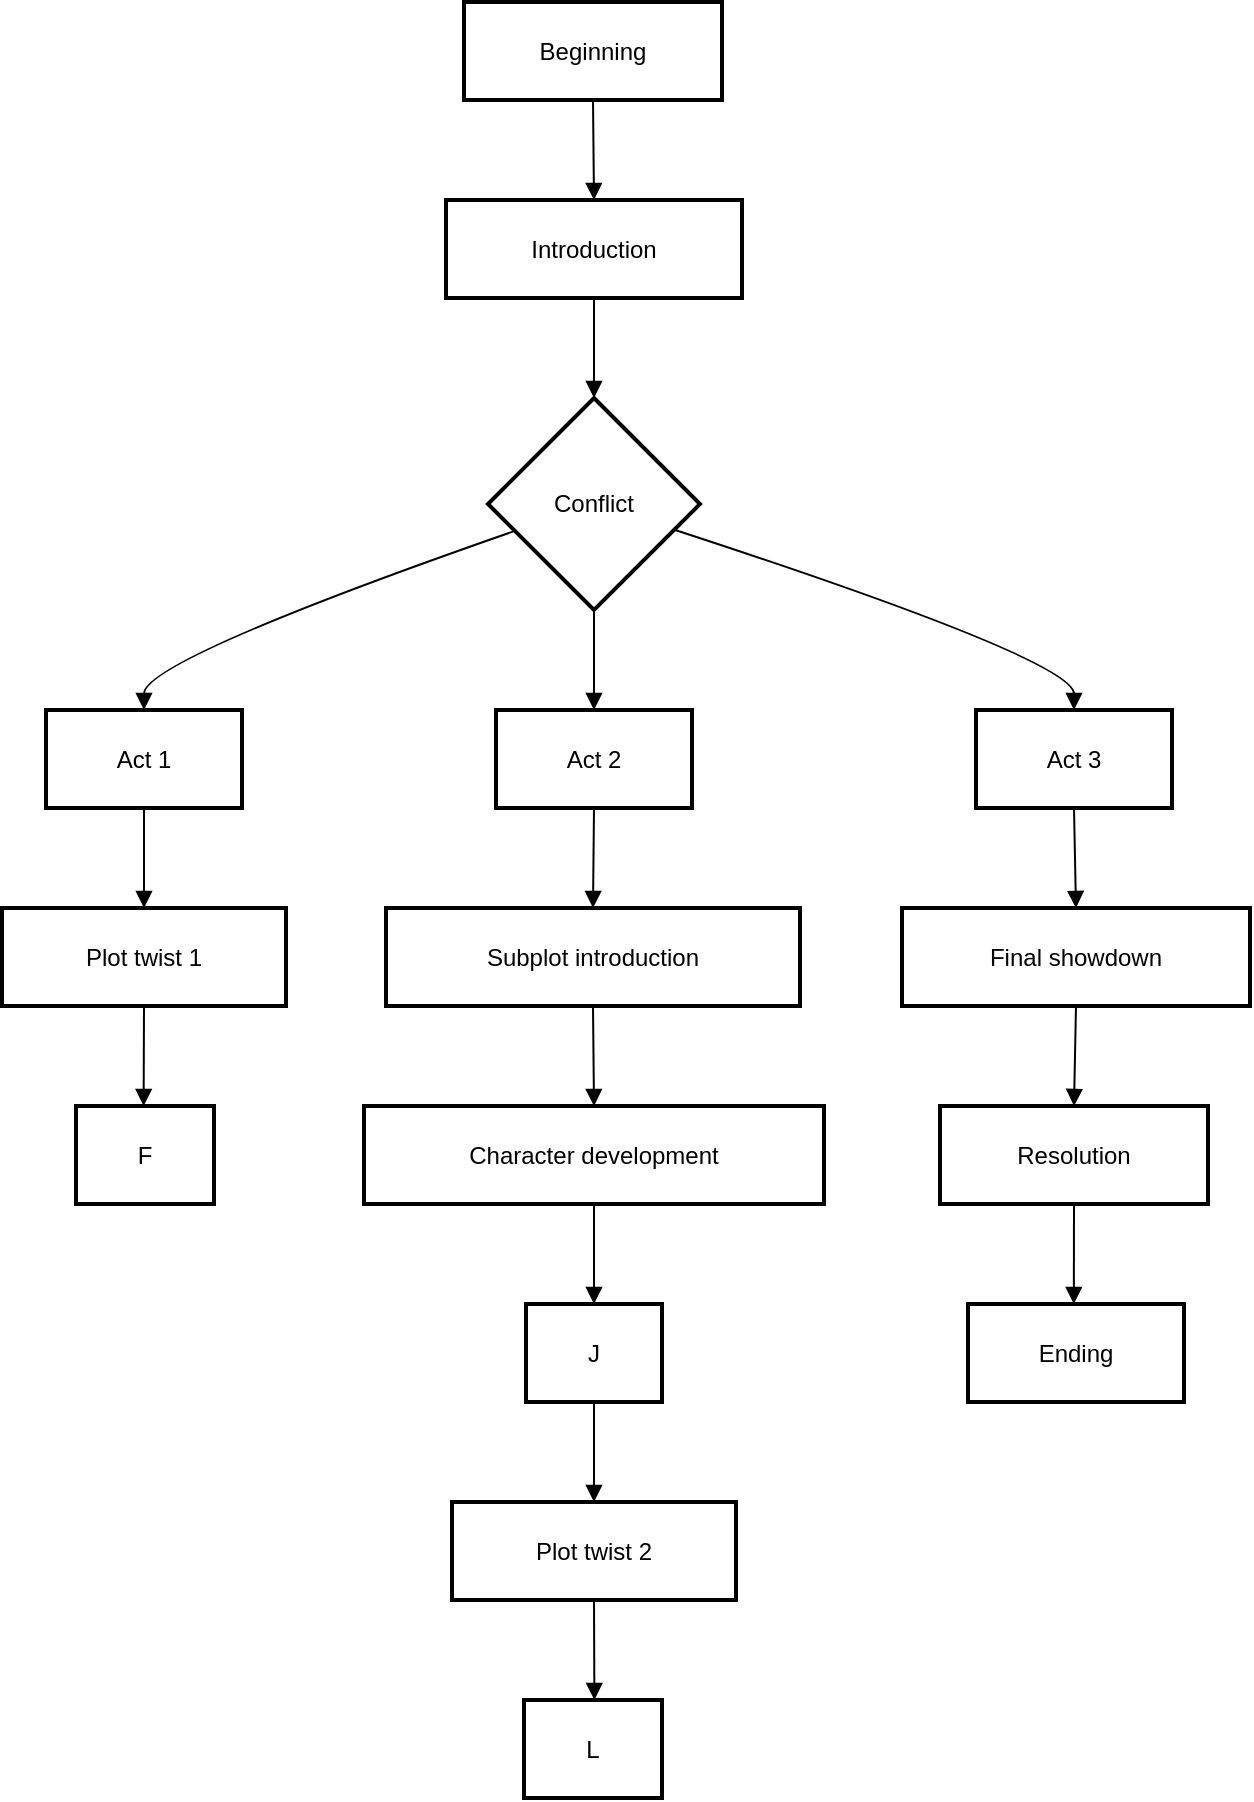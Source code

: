 <mxfile version="25.0.3">
  <diagram name="Page-1" id="BNDSjPwHt6SwKEoB1wl6">
    <mxGraphModel>
      <root>
        <mxCell id="0" />
        <mxCell id="1" parent="0" />
        <mxCell id="2" value="Beginning" style="whiteSpace=wrap;strokeWidth=2;" vertex="1" parent="1">
          <mxGeometry x="239" y="8" width="129" height="49" as="geometry" />
        </mxCell>
        <mxCell id="3" value="Introduction" style="whiteSpace=wrap;strokeWidth=2;" vertex="1" parent="1">
          <mxGeometry x="230" y="107" width="148" height="49" as="geometry" />
        </mxCell>
        <mxCell id="4" value="Conflict" style="rhombus;strokeWidth=2;whiteSpace=wrap;" vertex="1" parent="1">
          <mxGeometry x="251" y="206" width="106" height="106" as="geometry" />
        </mxCell>
        <mxCell id="5" value="Act 1" style="whiteSpace=wrap;strokeWidth=2;" vertex="1" parent="1">
          <mxGeometry x="30" y="362" width="98" height="49" as="geometry" />
        </mxCell>
        <mxCell id="6" value="Plot twist 1" style="whiteSpace=wrap;strokeWidth=2;" vertex="1" parent="1">
          <mxGeometry x="8" y="461" width="142" height="49" as="geometry" />
        </mxCell>
        <mxCell id="7" value="F" style="whiteSpace=wrap;strokeWidth=2;" vertex="1" parent="1">
          <mxGeometry x="45" y="560" width="69" height="49" as="geometry" />
        </mxCell>
        <mxCell id="8" value="Act 2" style="whiteSpace=wrap;strokeWidth=2;" vertex="1" parent="1">
          <mxGeometry x="255" y="362" width="98" height="49" as="geometry" />
        </mxCell>
        <mxCell id="9" value="Subplot introduction" style="whiteSpace=wrap;strokeWidth=2;" vertex="1" parent="1">
          <mxGeometry x="200" y="461" width="207" height="49" as="geometry" />
        </mxCell>
        <mxCell id="10" value="Character development" style="whiteSpace=wrap;strokeWidth=2;" vertex="1" parent="1">
          <mxGeometry x="189" y="560" width="230" height="49" as="geometry" />
        </mxCell>
        <mxCell id="11" value="J" style="whiteSpace=wrap;strokeWidth=2;" vertex="1" parent="1">
          <mxGeometry x="270" y="659" width="68" height="49" as="geometry" />
        </mxCell>
        <mxCell id="12" value="Plot twist 2" style="whiteSpace=wrap;strokeWidth=2;" vertex="1" parent="1">
          <mxGeometry x="233" y="758" width="142" height="49" as="geometry" />
        </mxCell>
        <mxCell id="13" value="L" style="whiteSpace=wrap;strokeWidth=2;" vertex="1" parent="1">
          <mxGeometry x="269" y="857" width="69" height="49" as="geometry" />
        </mxCell>
        <mxCell id="14" value="Act 3" style="whiteSpace=wrap;strokeWidth=2;" vertex="1" parent="1">
          <mxGeometry x="495" y="362" width="98" height="49" as="geometry" />
        </mxCell>
        <mxCell id="15" value="Final showdown" style="whiteSpace=wrap;strokeWidth=2;" vertex="1" parent="1">
          <mxGeometry x="458" y="461" width="174" height="49" as="geometry" />
        </mxCell>
        <mxCell id="16" value="Resolution" style="whiteSpace=wrap;strokeWidth=2;" vertex="1" parent="1">
          <mxGeometry x="477" y="560" width="134" height="49" as="geometry" />
        </mxCell>
        <mxCell id="17" value="Ending" style="whiteSpace=wrap;strokeWidth=2;" vertex="1" parent="1">
          <mxGeometry x="491" y="659" width="108" height="49" as="geometry" />
        </mxCell>
        <mxCell id="18" value="" style="curved=1;startArrow=none;endArrow=block;exitX=0.5;exitY=1;entryX=0.5;entryY=0;" edge="1" parent="1" source="2" target="3">
          <mxGeometry relative="1" as="geometry">
            <Array as="points" />
          </mxGeometry>
        </mxCell>
        <mxCell id="19" value="" style="curved=1;startArrow=none;endArrow=block;exitX=0.5;exitY=1;entryX=0.5;entryY=0;" edge="1" parent="1" source="3" target="4">
          <mxGeometry relative="1" as="geometry">
            <Array as="points" />
          </mxGeometry>
        </mxCell>
        <mxCell id="20" value="" style="curved=1;startArrow=none;endArrow=block;exitX=0;exitY=0.67;entryX=0.5;entryY=0;" edge="1" parent="1" source="4" target="5">
          <mxGeometry relative="1" as="geometry">
            <Array as="points">
              <mxPoint x="79" y="337" />
            </Array>
          </mxGeometry>
        </mxCell>
        <mxCell id="21" value="" style="curved=1;startArrow=none;endArrow=block;exitX=0.5;exitY=1;entryX=0.5;entryY=0;" edge="1" parent="1" source="5" target="6">
          <mxGeometry relative="1" as="geometry">
            <Array as="points" />
          </mxGeometry>
        </mxCell>
        <mxCell id="22" value="" style="curved=1;startArrow=none;endArrow=block;exitX=0.5;exitY=1;entryX=0.49;entryY=0;" edge="1" parent="1" source="6" target="7">
          <mxGeometry relative="1" as="geometry">
            <Array as="points" />
          </mxGeometry>
        </mxCell>
        <mxCell id="23" value="" style="curved=1;startArrow=none;endArrow=block;exitX=0.5;exitY=1;entryX=0.5;entryY=0;" edge="1" parent="1" source="4" target="8">
          <mxGeometry relative="1" as="geometry">
            <Array as="points" />
          </mxGeometry>
        </mxCell>
        <mxCell id="24" value="" style="curved=1;startArrow=none;endArrow=block;exitX=0.5;exitY=1;entryX=0.5;entryY=0;" edge="1" parent="1" source="8" target="9">
          <mxGeometry relative="1" as="geometry">
            <Array as="points" />
          </mxGeometry>
        </mxCell>
        <mxCell id="25" value="" style="curved=1;startArrow=none;endArrow=block;exitX=0.5;exitY=1;entryX=0.5;entryY=0;" edge="1" parent="1" source="9" target="10">
          <mxGeometry relative="1" as="geometry">
            <Array as="points" />
          </mxGeometry>
        </mxCell>
        <mxCell id="26" value="" style="curved=1;startArrow=none;endArrow=block;exitX=0.5;exitY=1;entryX=0.5;entryY=0;" edge="1" parent="1" source="10" target="11">
          <mxGeometry relative="1" as="geometry">
            <Array as="points" />
          </mxGeometry>
        </mxCell>
        <mxCell id="27" value="" style="curved=1;startArrow=none;endArrow=block;exitX=0.5;exitY=1;entryX=0.5;entryY=0;" edge="1" parent="1" source="11" target="12">
          <mxGeometry relative="1" as="geometry">
            <Array as="points" />
          </mxGeometry>
        </mxCell>
        <mxCell id="28" value="" style="curved=1;startArrow=none;endArrow=block;exitX=0.5;exitY=1;entryX=0.51;entryY=0;" edge="1" parent="1" source="12" target="13">
          <mxGeometry relative="1" as="geometry">
            <Array as="points" />
          </mxGeometry>
        </mxCell>
        <mxCell id="29" value="" style="curved=1;startArrow=none;endArrow=block;exitX=1;exitY=0.66;entryX=0.5;entryY=0;" edge="1" parent="1" source="4" target="14">
          <mxGeometry relative="1" as="geometry">
            <Array as="points">
              <mxPoint x="544" y="337" />
            </Array>
          </mxGeometry>
        </mxCell>
        <mxCell id="30" value="" style="curved=1;startArrow=none;endArrow=block;exitX=0.5;exitY=1;entryX=0.5;entryY=0;" edge="1" parent="1" source="14" target="15">
          <mxGeometry relative="1" as="geometry">
            <Array as="points" />
          </mxGeometry>
        </mxCell>
        <mxCell id="31" value="" style="curved=1;startArrow=none;endArrow=block;exitX=0.5;exitY=1;entryX=0.5;entryY=0;" edge="1" parent="1" source="15" target="16">
          <mxGeometry relative="1" as="geometry">
            <Array as="points" />
          </mxGeometry>
        </mxCell>
        <mxCell id="32" value="" style="curved=1;startArrow=none;endArrow=block;exitX=0.5;exitY=1;entryX=0.49;entryY=0;" edge="1" parent="1" source="16" target="17">
          <mxGeometry relative="1" as="geometry">
            <Array as="points" />
          </mxGeometry>
        </mxCell>
      </root>
    </mxGraphModel>
  </diagram>
</mxfile>
